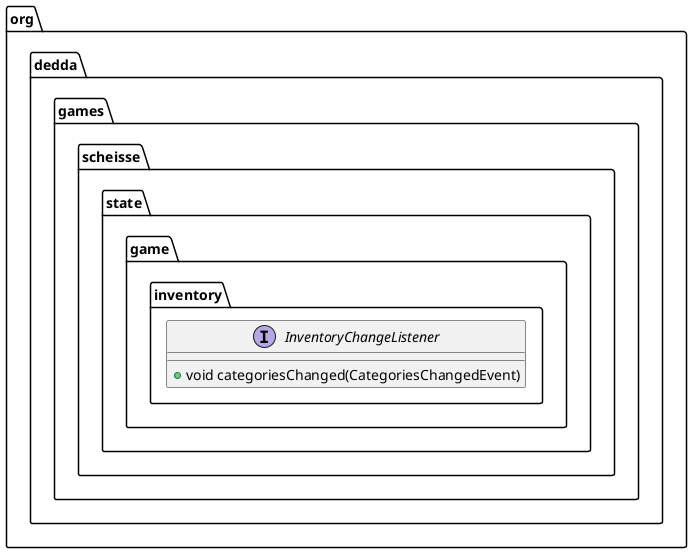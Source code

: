 @startuml
interface org.dedda.games.scheisse.state.game.inventory.InventoryChangeListener{
    + void categoriesChanged(CategoriesChangedEvent)
}
@enduml